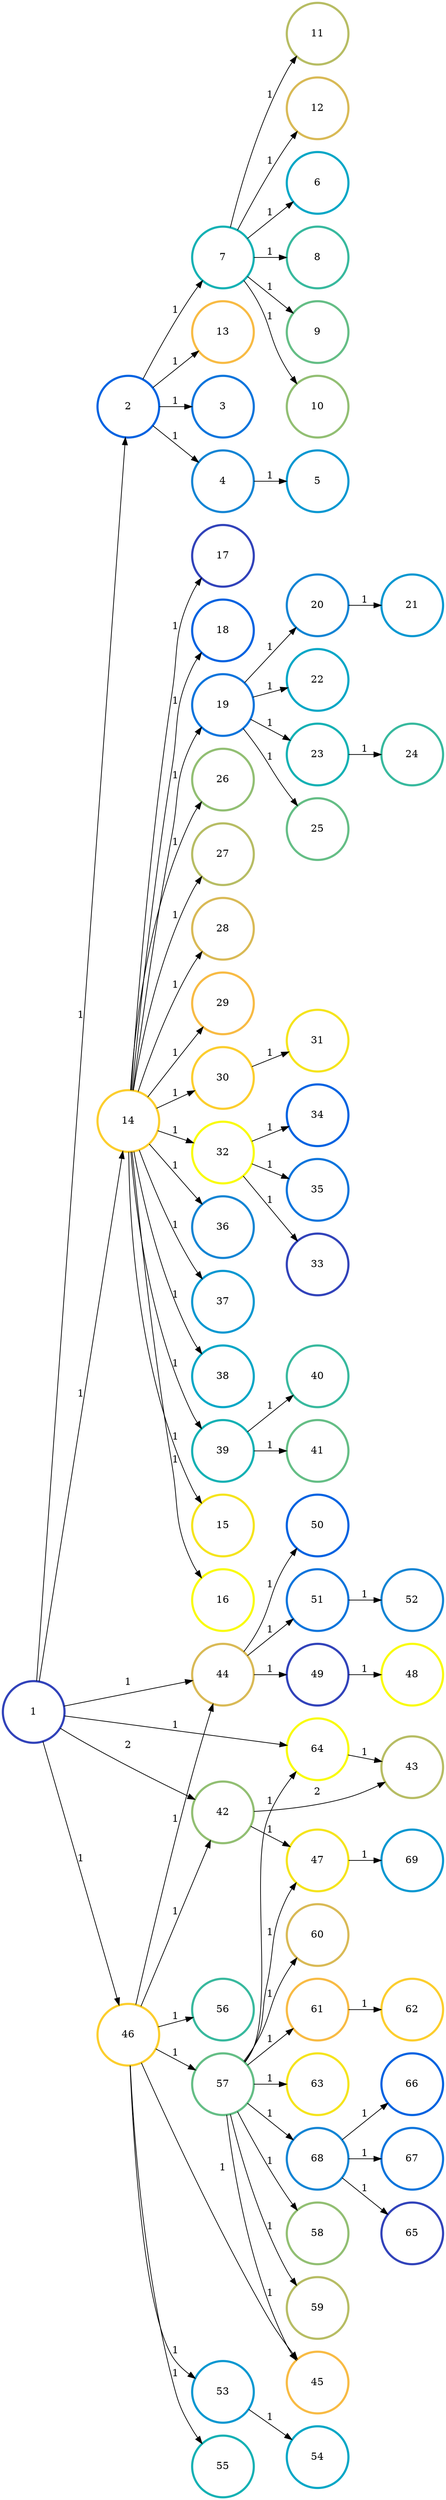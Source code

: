 digraph N {
	overlap="false"
	rankdir="LR"
	0 [label="1",width=1.2,height=1.2,style="",penwidth=3,color="#3243BA"]
	1 [label="2",width=1.2,height=1.2,style="",penwidth=3,color="#0363E1"]
	2 [label="3",width=1.2,height=1.2,style="",penwidth=3,color="#0D75DC"]
	3 [label="4",width=1.2,height=1.2,style="",penwidth=3,color="#1485D4"]
	4 [label="5",width=1.2,height=1.2,style="",penwidth=3,color="#0998D1"]
	5 [label="6",width=1.2,height=1.2,style="",penwidth=3,color="#06A7C6"]
	6 [label="7",width=1.2,height=1.2,style="",penwidth=3,color="#15B1B4"]
	7 [label="8",width=1.2,height=1.2,style="",penwidth=3,color="#38B99E"]
	8 [label="9",width=1.2,height=1.2,style="",penwidth=3,color="#65BE86"]
	9 [label="10",width=1.2,height=1.2,style="",penwidth=3,color="#92BF73"]
	10 [label="11",width=1.2,height=1.2,style="",penwidth=3,color="#B7BD64"]
	11 [label="12",width=1.2,height=1.2,style="",penwidth=3,color="#D9BA56"]
	12 [label="13",width=1.2,height=1.2,style="",penwidth=3,color="#F8BB44"]
	13 [label="14",width=1.2,height=1.2,style="",penwidth=3,color="#FCCE2E"]
	14 [label="15",width=1.2,height=1.2,style="",penwidth=3,color="#F5E41D"]
	15 [label="16",width=1.2,height=1.2,style="",penwidth=3,color="#F9FB0E"]
	16 [label="17",width=1.2,height=1.2,style="",penwidth=3,color="#3243BA"]
	17 [label="18",width=1.2,height=1.2,style="",penwidth=3,color="#0363E1"]
	18 [label="19",width=1.2,height=1.2,style="",penwidth=3,color="#0D75DC"]
	19 [label="20",width=1.2,height=1.2,style="",penwidth=3,color="#1485D4"]
	20 [label="21",width=1.2,height=1.2,style="",penwidth=3,color="#0998D1"]
	21 [label="22",width=1.2,height=1.2,style="",penwidth=3,color="#06A7C6"]
	22 [label="23",width=1.2,height=1.2,style="",penwidth=3,color="#15B1B4"]
	23 [label="24",width=1.2,height=1.2,style="",penwidth=3,color="#38B99E"]
	24 [label="25",width=1.2,height=1.2,style="",penwidth=3,color="#65BE86"]
	25 [label="26",width=1.2,height=1.2,style="",penwidth=3,color="#92BF73"]
	26 [label="27",width=1.2,height=1.2,style="",penwidth=3,color="#B7BD64"]
	27 [label="28",width=1.2,height=1.2,style="",penwidth=3,color="#D9BA56"]
	28 [label="29",width=1.2,height=1.2,style="",penwidth=3,color="#F8BB44"]
	29 [label="30",width=1.2,height=1.2,style="",penwidth=3,color="#FCCE2E"]
	30 [label="31",width=1.2,height=1.2,style="",penwidth=3,color="#F5E41D"]
	31 [label="32",width=1.2,height=1.2,style="",penwidth=3,color="#F9FB0E"]
	32 [label="33",width=1.2,height=1.2,style="",penwidth=3,color="#3243BA"]
	33 [label="34",width=1.2,height=1.2,style="",penwidth=3,color="#0363E1"]
	34 [label="35",width=1.2,height=1.2,style="",penwidth=3,color="#0D75DC"]
	35 [label="36",width=1.2,height=1.2,style="",penwidth=3,color="#1485D4"]
	36 [label="37",width=1.2,height=1.2,style="",penwidth=3,color="#0998D1"]
	37 [label="38",width=1.2,height=1.2,style="",penwidth=3,color="#06A7C6"]
	38 [label="39",width=1.2,height=1.2,style="",penwidth=3,color="#15B1B4"]
	39 [label="40",width=1.2,height=1.2,style="",penwidth=3,color="#38B99E"]
	40 [label="41",width=1.2,height=1.2,style="",penwidth=3,color="#65BE86"]
	41 [label="42",width=1.2,height=1.2,style="",penwidth=3,color="#92BF73"]
	42 [label="43",width=1.2,height=1.2,style="",penwidth=3,color="#B7BD64"]
	43 [label="44",width=1.2,height=1.2,style="",penwidth=3,color="#D9BA56"]
	44 [label="45",width=1.2,height=1.2,style="",penwidth=3,color="#F8BB44"]
	45 [label="46",width=1.2,height=1.2,style="",penwidth=3,color="#FCCE2E"]
	46 [label="47",width=1.2,height=1.2,style="",penwidth=3,color="#F5E41D"]
	47 [label="48",width=1.2,height=1.2,style="",penwidth=3,color="#F9FB0E"]
	48 [label="49",width=1.2,height=1.2,style="",penwidth=3,color="#3243BA"]
	49 [label="50",width=1.2,height=1.2,style="",penwidth=3,color="#0363E1"]
	50 [label="51",width=1.2,height=1.2,style="",penwidth=3,color="#0D75DC"]
	51 [label="52",width=1.2,height=1.2,style="",penwidth=3,color="#1485D4"]
	52 [label="53",width=1.2,height=1.2,style="",penwidth=3,color="#0998D1"]
	53 [label="54",width=1.2,height=1.2,style="",penwidth=3,color="#06A7C6"]
	54 [label="55",width=1.2,height=1.2,style="",penwidth=3,color="#15B1B4"]
	55 [label="56",width=1.2,height=1.2,style="",penwidth=3,color="#38B99E"]
	56 [label="57",width=1.2,height=1.2,style="",penwidth=3,color="#65BE86"]
	57 [label="58",width=1.2,height=1.2,style="",penwidth=3,color="#92BF73"]
	58 [label="59",width=1.2,height=1.2,style="",penwidth=3,color="#B7BD64"]
	59 [label="60",width=1.2,height=1.2,style="",penwidth=3,color="#D9BA56"]
	60 [label="61",width=1.2,height=1.2,style="",penwidth=3,color="#F8BB44"]
	61 [label="62",width=1.2,height=1.2,style="",penwidth=3,color="#FCCE2E"]
	62 [label="63",width=1.2,height=1.2,style="",penwidth=3,color="#F5E41D"]
	63 [label="64",width=1.2,height=1.2,style="",penwidth=3,color="#F9FB0E"]
	64 [label="65",width=1.2,height=1.2,style="",penwidth=3,color="#3243BA"]
	65 [label="66",width=1.2,height=1.2,style="",penwidth=3,color="#0363E1"]
	66 [label="67",width=1.2,height=1.2,style="",penwidth=3,color="#0D75DC"]
	67 [label="68",width=1.2,height=1.2,style="",penwidth=3,color="#1485D4"]
	68 [label="69",width=1.2,height=1.2,style="",penwidth=3,color="#0998D1"]
	0 -> 1 [penwidth=1,color=black,label="1"]
	0 -> 13 [penwidth=1,color=black,label="1"]
	0 -> 41 [penwidth=1,color=black,label="2"]
	0 -> 43 [penwidth=1,color=black,label="1"]
	0 -> 45 [penwidth=1,color=black,label="1"]
	0 -> 63 [penwidth=1,color=black,label="1"]
	1 -> 2 [penwidth=1,color=black,label="1"]
	1 -> 3 [penwidth=1,color=black,label="1"]
	1 -> 6 [penwidth=1,color=black,label="1"]
	1 -> 12 [penwidth=1,color=black,label="1"]
	3 -> 4 [penwidth=1,color=black,label="1"]
	6 -> 5 [penwidth=1,color=black,label="1"]
	6 -> 7 [penwidth=1,color=black,label="1"]
	6 -> 8 [penwidth=1,color=black,label="1"]
	6 -> 9 [penwidth=1,color=black,label="1"]
	6 -> 10 [penwidth=1,color=black,label="1"]
	6 -> 11 [penwidth=1,color=black,label="1"]
	13 -> 14 [penwidth=1,color=black,label="1"]
	13 -> 15 [penwidth=1,color=black,label="1"]
	13 -> 16 [penwidth=1,color=black,label="1"]
	13 -> 17 [penwidth=1,color=black,label="1"]
	13 -> 18 [penwidth=1,color=black,label="1"]
	13 -> 25 [penwidth=1,color=black,label="1"]
	13 -> 26 [penwidth=1,color=black,label="1"]
	13 -> 27 [penwidth=1,color=black,label="1"]
	13 -> 28 [penwidth=1,color=black,label="1"]
	13 -> 29 [penwidth=1,color=black,label="1"]
	13 -> 31 [penwidth=1,color=black,label="1"]
	13 -> 35 [penwidth=1,color=black,label="1"]
	13 -> 36 [penwidth=1,color=black,label="1"]
	13 -> 37 [penwidth=1,color=black,label="1"]
	13 -> 38 [penwidth=1,color=black,label="1"]
	18 -> 19 [penwidth=1,color=black,label="1"]
	18 -> 21 [penwidth=1,color=black,label="1"]
	18 -> 22 [penwidth=1,color=black,label="1"]
	18 -> 24 [penwidth=1,color=black,label="1"]
	19 -> 20 [penwidth=1,color=black,label="1"]
	22 -> 23 [penwidth=1,color=black,label="1"]
	29 -> 30 [penwidth=1,color=black,label="1"]
	31 -> 32 [penwidth=1,color=black,label="1"]
	31 -> 33 [penwidth=1,color=black,label="1"]
	31 -> 34 [penwidth=1,color=black,label="1"]
	38 -> 39 [penwidth=1,color=black,label="1"]
	38 -> 40 [penwidth=1,color=black,label="1"]
	41 -> 42 [penwidth=1,color=black,label="2"]
	41 -> 46 [penwidth=1,color=black,label="1"]
	43 -> 48 [penwidth=1,color=black,label="1"]
	43 -> 49 [penwidth=1,color=black,label="1"]
	43 -> 50 [penwidth=1,color=black,label="1"]
	45 -> 41 [penwidth=1,color=black,label="1"]
	45 -> 43 [penwidth=1,color=black,label="1"]
	45 -> 44 [penwidth=1,color=black,label="1"]
	45 -> 52 [penwidth=1,color=black,label="1"]
	45 -> 54 [penwidth=1,color=black,label="1"]
	45 -> 55 [penwidth=1,color=black,label="1"]
	45 -> 56 [penwidth=1,color=black,label="1"]
	46 -> 68 [penwidth=1,color=black,label="1"]
	48 -> 47 [penwidth=1,color=black,label="1"]
	50 -> 51 [penwidth=1,color=black,label="1"]
	52 -> 53 [penwidth=1,color=black,label="1"]
	56 -> 44 [penwidth=1,color=black,label="1"]
	56 -> 46 [penwidth=1,color=black,label="1"]
	56 -> 57 [penwidth=1,color=black,label="1"]
	56 -> 58 [penwidth=1,color=black,label="1"]
	56 -> 59 [penwidth=1,color=black,label="1"]
	56 -> 60 [penwidth=1,color=black,label="1"]
	56 -> 62 [penwidth=1,color=black,label="1"]
	56 -> 63 [penwidth=1,color=black,label="1"]
	56 -> 67 [penwidth=1,color=black,label="1"]
	60 -> 61 [penwidth=1,color=black,label="1"]
	63 -> 42 [penwidth=1,color=black,label="1"]
	67 -> 64 [penwidth=1,color=black,label="1"]
	67 -> 65 [penwidth=1,color=black,label="1"]
	67 -> 66 [penwidth=1,color=black,label="1"]
}
